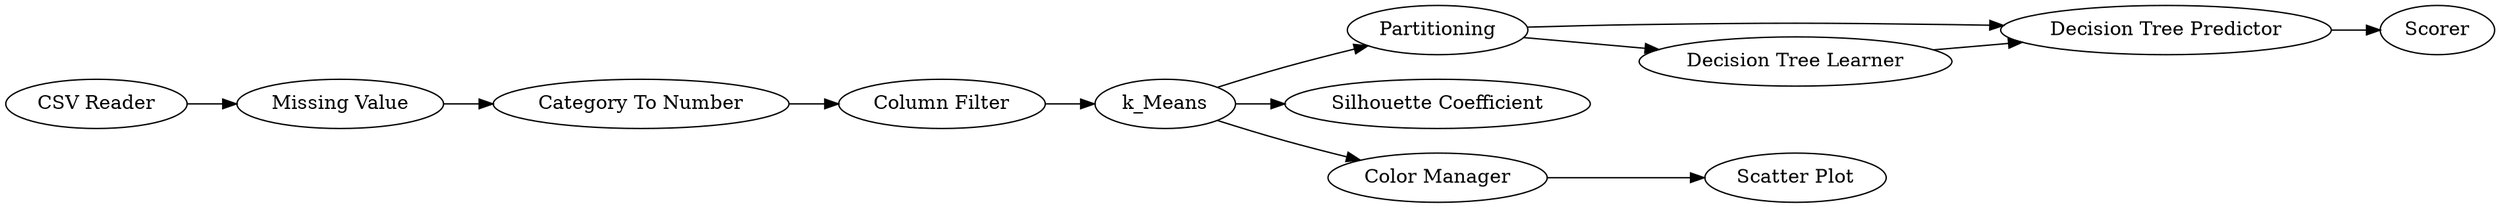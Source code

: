 digraph {
	12 -> 10
	5 -> 8
	13 -> 10
	12 -> 13
	4 -> 5
	3 -> 4
	5 -> 12
	5 -> 6
	1 -> 2
	2 -> 3
	6 -> 7
	10 -> 11
	5 [label=k_Means]
	13 [label="Decision Tree Learner"]
	1 [label="CSV Reader"]
	7 [label="Scatter Plot"]
	11 [label=Scorer]
	4 [label="Column Filter"]
	10 [label="Decision Tree Predictor"]
	6 [label="Color Manager"]
	8 [label="Silhouette Coefficient"]
	3 [label="Category To Number"]
	2 [label="Missing Value"]
	12 [label=Partitioning]
	rankdir=LR
}
